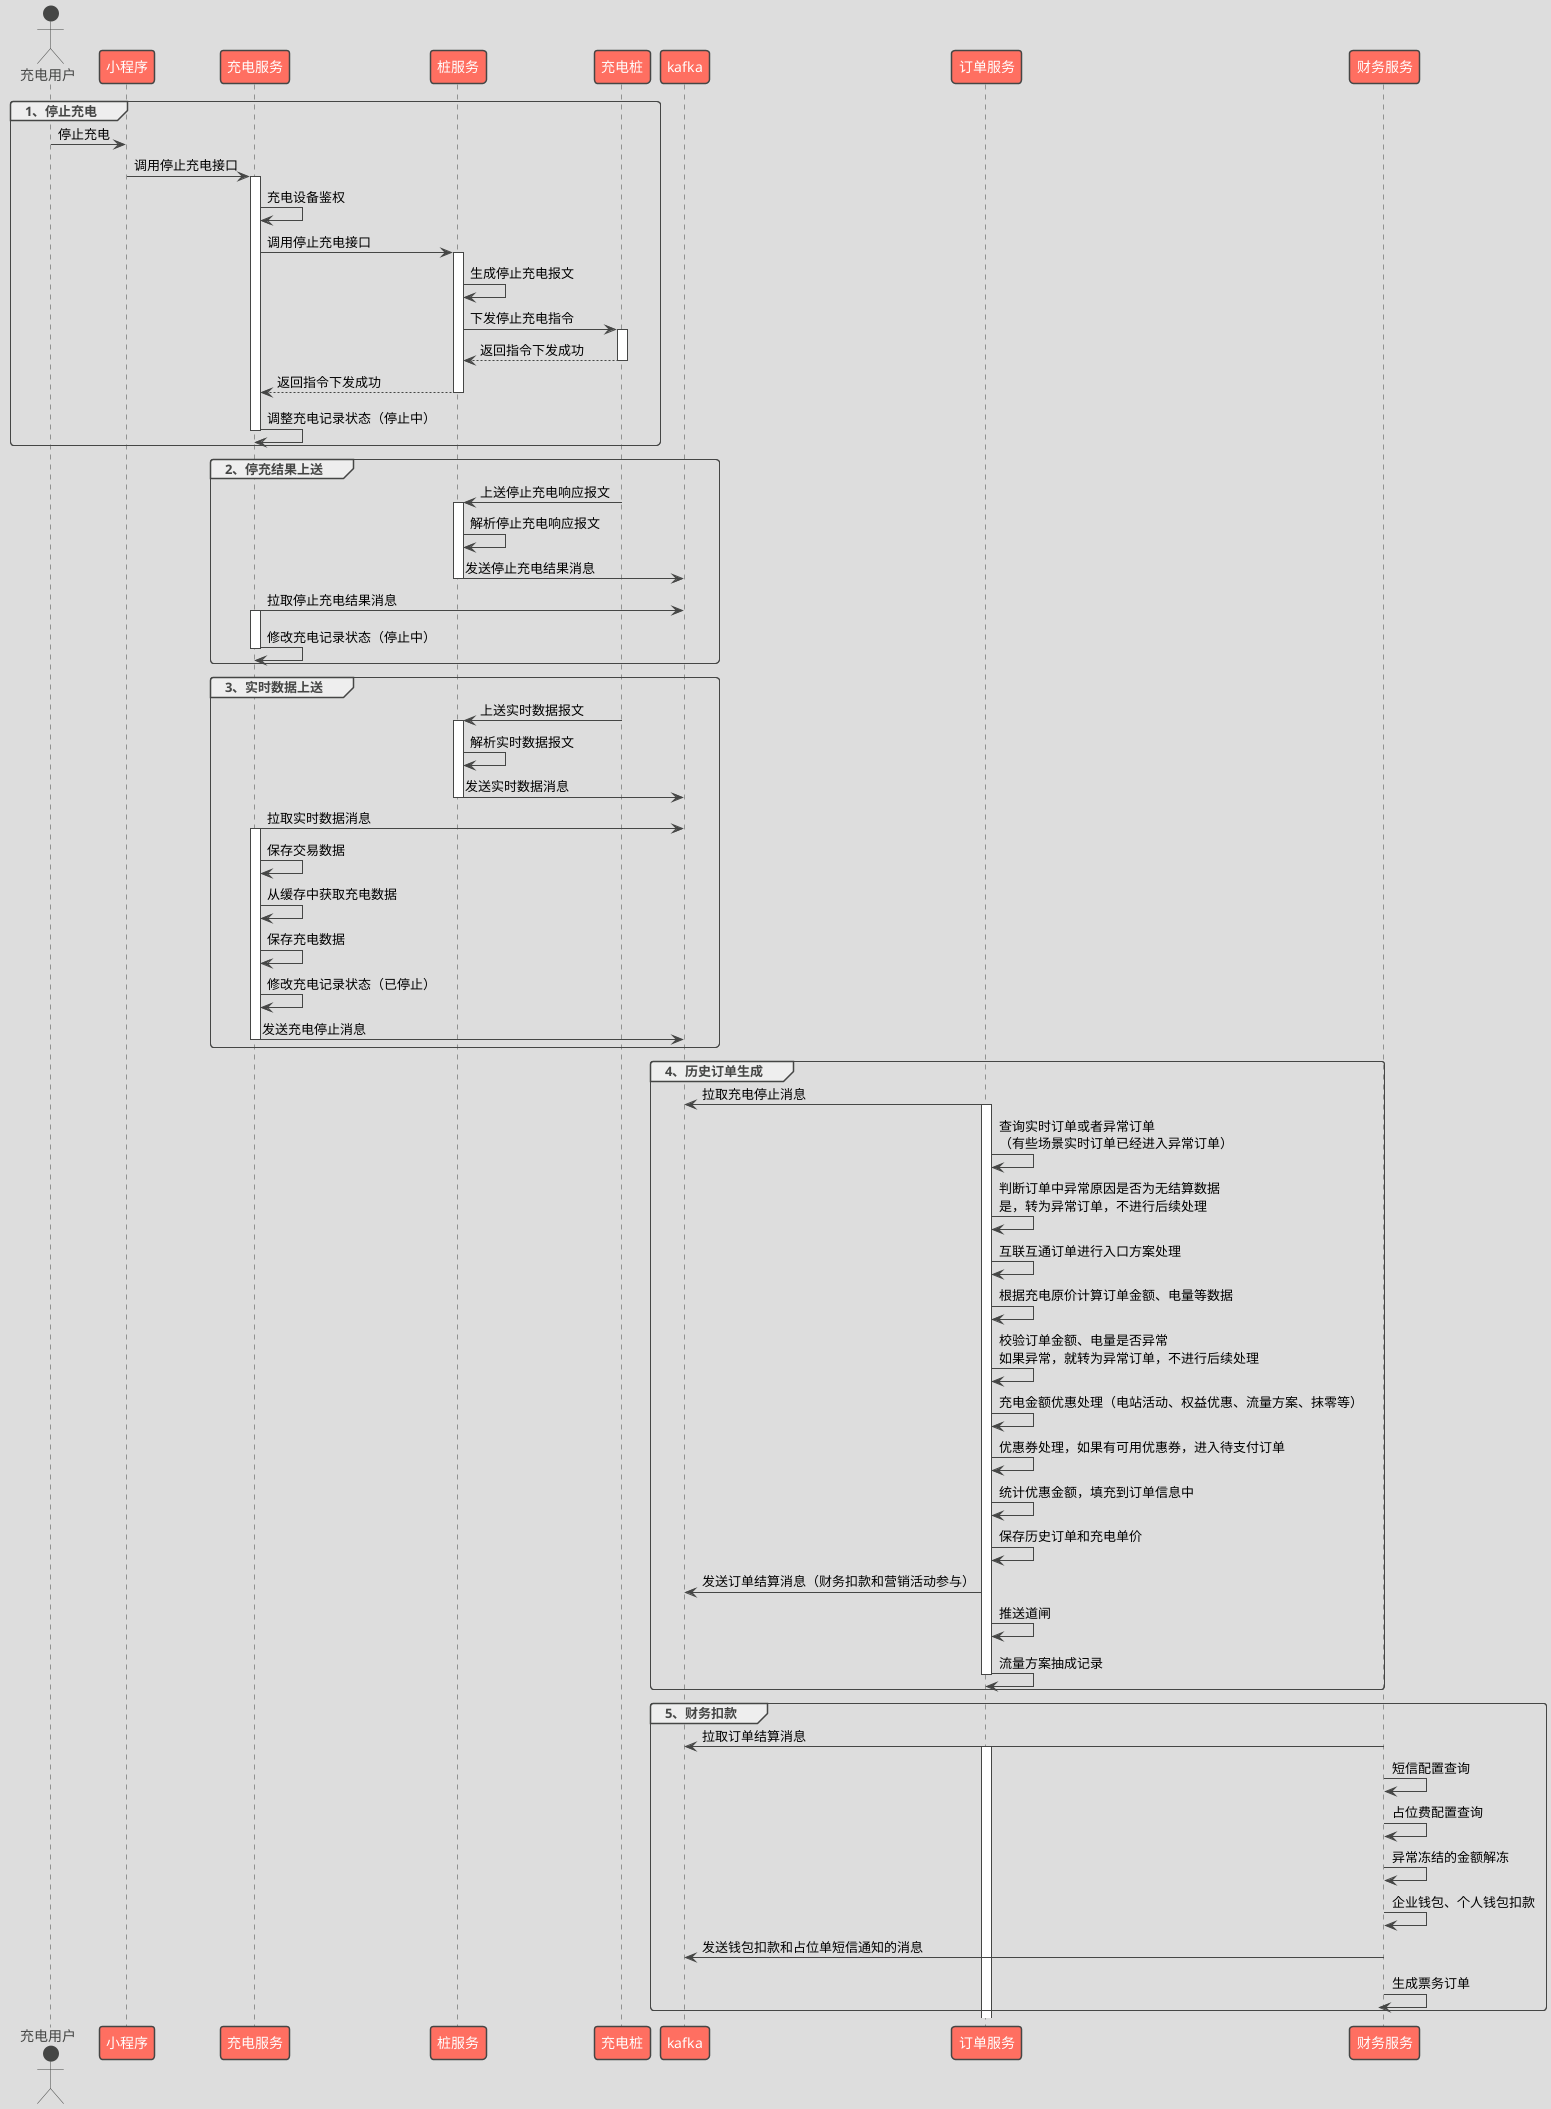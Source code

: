 @startuml
'https://plantuml.com/sequence-diagram

!theme toy


group 1、停止充电
actor 充电用户
充电用户 -> 小程序: 停止充电
小程序 -> 充电服务: 调用停止充电接口
activate 充电服务
充电服务 -> 充电服务: 充电设备鉴权
充电服务 -> 桩服务: 调用停止充电接口
activate 桩服务
桩服务 -> 桩服务: 生成停止充电报文
桩服务 -> 充电桩: 下发停止充电指令
activate 充电桩
充电桩 --> 桩服务: 返回指令下发成功
deactivate 充电桩
桩服务 --> 充电服务: 返回指令下发成功
deactivate 桩服务
充电服务 -> 充电服务: 调整充电记录状态（停止中）
deactivate 充电服务
end

group 2、停充结果上送
充电桩 -> 桩服务: 上送停止充电响应报文
activate 桩服务
桩服务 -> 桩服务: 解析停止充电响应报文
桩服务 -> kafka: 发送停止充电结果消息
deactivate 桩服务
充电服务 -> kafka: 拉取停止充电结果消息
activate 充电服务
充电服务 -> 充电服务: 修改充电记录状态（停止中）
deactivate 充电服务
end

group 3、实时数据上送
充电桩 -> 桩服务: 上送实时数据报文
activate 桩服务
桩服务 -> 桩服务: 解析实时数据报文
桩服务 -> kafka: 发送实时数据消息
deactivate 桩服务
充电服务 -> kafka: 拉取实时数据消息
activate 充电服务
充电服务 -> 充电服务: 保存交易数据
充电服务 -> 充电服务: 从缓存中获取充电数据
充电服务 -> 充电服务: 保存充电数据
充电服务 -> 充电服务: 修改充电记录状态（已停止）
充电服务 -> kafka: 发送充电停止消息
deactivate 充电服务
end

group 4、历史订单生成
订单服务 -> kafka: 拉取充电停止消息
activate 订单服务
订单服务 -> 订单服务: 查询实时订单或者异常订单\n（有些场景实时订单已经进入异常订单）
订单服务 -> 订单服务: 判断订单中异常原因是否为无结算数据\n是，转为异常订单，不进行后续处理
订单服务 -> 订单服务: 互联互通订单进行入口方案处理
订单服务 -> 订单服务: 根据充电原价计算订单金额、电量等数据
订单服务 -> 订单服务: 校验订单金额、电量是否异常\n如果异常，就转为异常订单，不进行后续处理
订单服务 -> 订单服务: 充电金额优惠处理（电站活动、权益优惠、流量方案、抹零等）
订单服务 -> 订单服务: 优惠券处理，如果有可用优惠券，进入待支付订单
订单服务 -> 订单服务: 统计优惠金额，填充到订单信息中
订单服务 -> 订单服务: 保存历史订单和充电单价
订单服务 -> kafka: 发送订单结算消息（财务扣款和营销活动参与）
订单服务 -> 订单服务: 推送道闸
订单服务 -> 订单服务: 流量方案抽成记录
deactivate 订单服务
end

group 5、财务扣款
财务服务 -> kafka: 拉取订单结算消息
activate 订单服务
财务服务 -> 财务服务: 短信配置查询
财务服务 -> 财务服务: 占位费配置查询
财务服务 -> 财务服务: 异常冻结的金额解冻
财务服务 -> 财务服务: 企业钱包、个人钱包扣款
财务服务 -> kafka: 发送钱包扣款和占位单短信通知的消息
财务服务 -> 财务服务: 生成票务订单
deactivate 财务服务
end















@enduml
